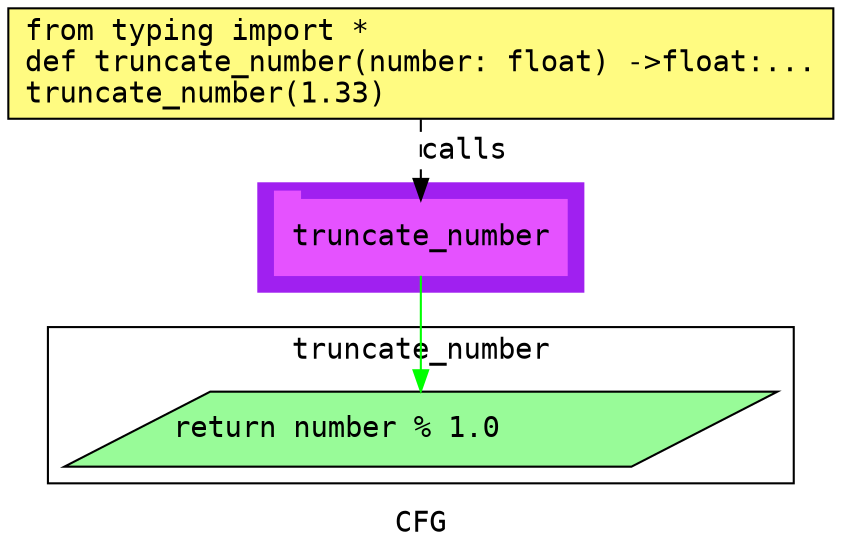 digraph cluster310CFG {
	graph [bb="0,0,396,259",
		compound=True,
		fontname="DejaVu Sans Mono",
		label=CFG,
		lheight=0.21,
		lp="198,11.5",
		lwidth=0.35,
		pack=False,
		rankdir=TB,
		ranksep=0.02
	];
	node [fontname="DejaVu Sans Mono",
		label="\N"
	];
	edge [fontname="DejaVu Sans Mono"];
	subgraph cluster_1 {
		graph [bb="120,123,276,175",
			color=purple,
			compound=true,
			fontname="DejaVu Sans Mono",
			label="",
			rankdir=TB,
			ranksep=0.02,
			shape=tab,
			style=filled
		];
		node [fontname="DejaVu Sans Mono"];
		edge [fontname="DejaVu Sans Mono"];
		6	[color="#E552FF",
			height=0.5,
			label=truncate_number,
			linenum="[7]",
			pos="198,149",
			shape=tab,
			style=filled,
			width=1.9444];
	}
	subgraph cluster2truncate_number {
		graph [bb="25,31,371,106",
			compound=True,
			fontname="DejaVu Sans Mono",
			label=truncate_number,
			lheight=0.21,
			lp="198,94.5",
			lwidth=1.72,
			pack=False,
			rankdir=TB,
			ranksep=0.02
		];
		node [fontname="DejaVu Sans Mono"];
		edge [fontname="DejaVu Sans Mono"];
		3	[fillcolor="#98fb98",
			height=0.5,
			label="return number % 1.0\l",
			linenum="[5]",
			pos="198,57",
			shape=parallelogram,
			style="filled,solid",
			width=4.5794];
	}
	1	[fillcolor="#FFFB81",
		height=0.73611,
		label="from typing import *\ldef truncate_number(number: float) ->float:...\ltruncate_number(1.33)\l",
		linenum="[1]",
		pos="198,232.5",
		shape=rectangle,
		style="filled,solid",
		width=5.5];
	1 -> 6	[label=calls,
		lp="219,190.5",
		pos="e,198,167.13 198,205.71 198,196.66 198,186.47 198,177.3",
		style=dashed];
	6 -> 3	[color=green,
		pos="e,198,75.3 198,130.65 198,117.82 198,100.11 198,85.381"];
}
